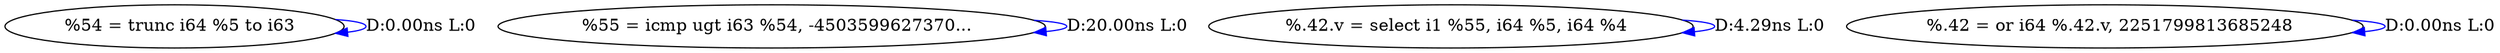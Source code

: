 digraph {
Node0x3491030[label="  %54 = trunc i64 %5 to i63"];
Node0x3491030 -> Node0x3491030[label="D:0.00ns L:0",color=blue];
Node0x3491110[label="  %55 = icmp ugt i63 %54, -4503599627370..."];
Node0x3491110 -> Node0x3491110[label="D:20.00ns L:0",color=blue];
Node0x34911f0[label="  %.42.v = select i1 %55, i64 %5, i64 %4"];
Node0x34911f0 -> Node0x34911f0[label="D:4.29ns L:0",color=blue];
Node0x34912d0[label="  %.42 = or i64 %.42.v, 2251799813685248"];
Node0x34912d0 -> Node0x34912d0[label="D:0.00ns L:0",color=blue];
}
